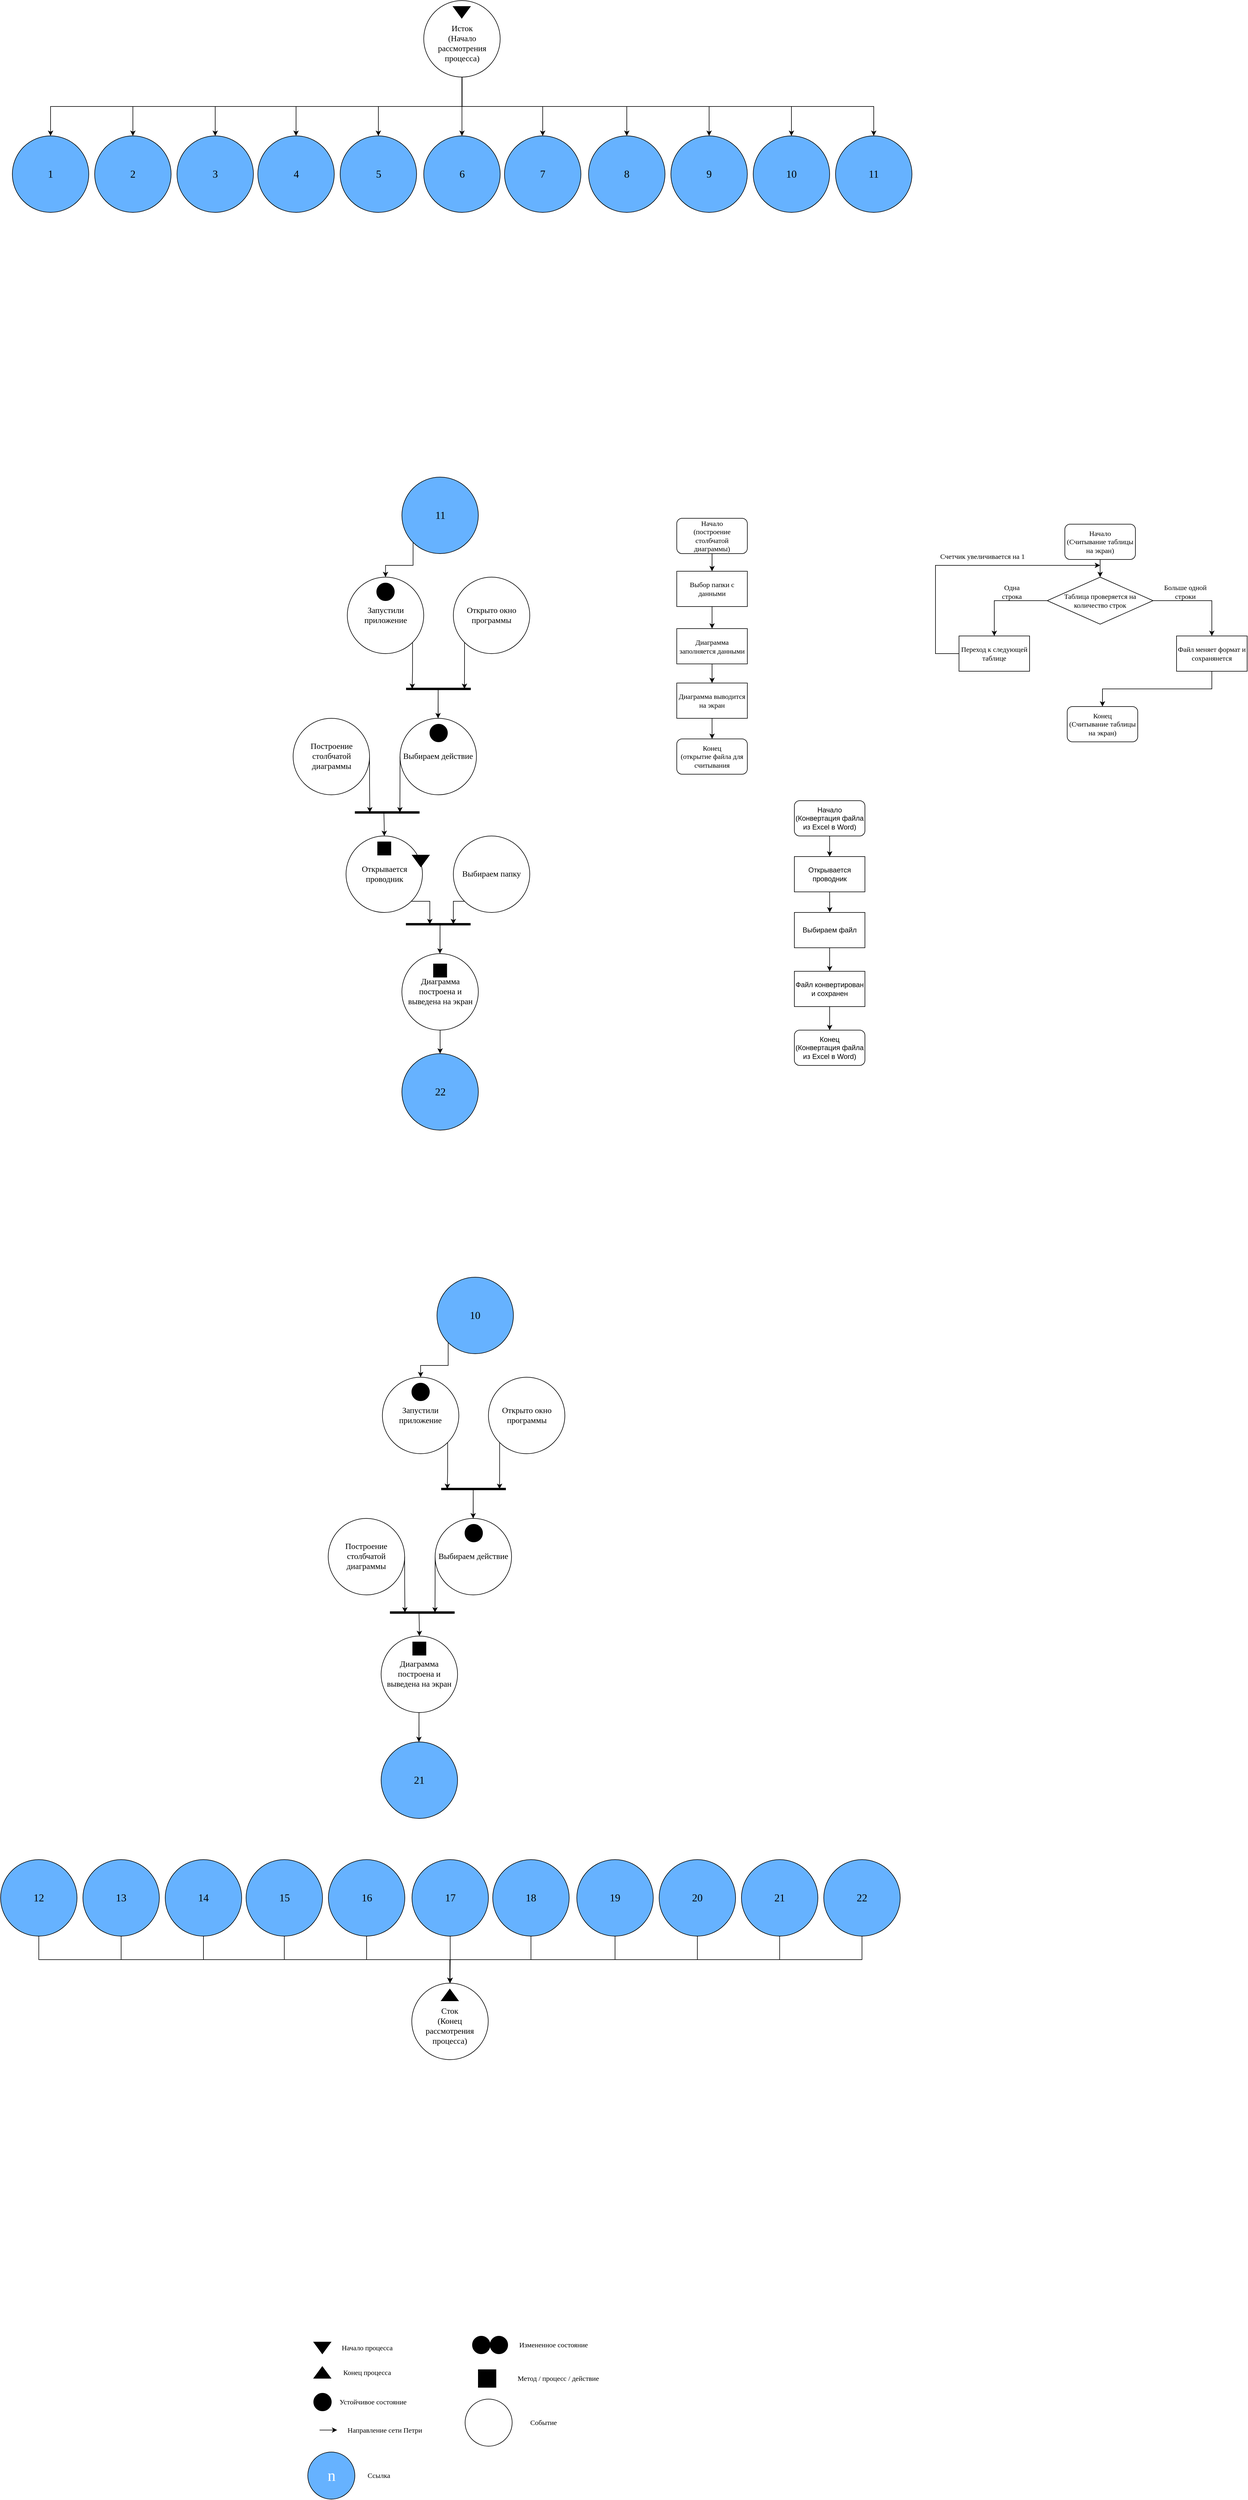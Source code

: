 <mxfile version="24.1.0" type="device">
  <diagram name="Страница — 1" id="tTTT7lDbj0AzXVJ5Z_Ju">
    <mxGraphModel dx="2501" dy="2013" grid="1" gridSize="10" guides="1" tooltips="1" connect="1" arrows="1" fold="1" page="1" pageScale="1" pageWidth="827" pageHeight="1169" math="0" shadow="0">
      <root>
        <mxCell id="0" />
        <mxCell id="1" parent="0" />
        <mxCell id="YhXAwPTHWb4so9bpkjYg-6" style="edgeStyle=orthogonalEdgeStyle;rounded=0;orthogonalLoop=1;jettySize=auto;html=1;exitX=1;exitY=1;exitDx=0;exitDy=0;" parent="1" source="eu__VUVs-O8cIbxZYUX1-5" edge="1">
          <mxGeometry relative="1" as="geometry">
            <mxPoint x="540" y="390" as="targetPoint" />
          </mxGeometry>
        </mxCell>
        <mxCell id="eu__VUVs-O8cIbxZYUX1-5" value="&lt;font face=&quot;Times New Roman&quot;&gt;&lt;span style=&quot;font-size: 14px;&quot;&gt;Запустили приложение&lt;/span&gt;&lt;/font&gt;" style="ellipse;whiteSpace=wrap;html=1;aspect=fixed;" parent="1" vertex="1">
          <mxGeometry x="429.66" y="200" width="130" height="130" as="geometry" />
        </mxCell>
        <mxCell id="wRYcbDbW16RMZCIpdBNf-7" style="edgeStyle=orthogonalEdgeStyle;rounded=0;orthogonalLoop=1;jettySize=auto;html=1;exitX=0;exitY=1;exitDx=0;exitDy=0;" parent="1" source="eu__VUVs-O8cIbxZYUX1-7" edge="1">
          <mxGeometry relative="1" as="geometry">
            <mxPoint x="628.907" y="390" as="targetPoint" />
          </mxGeometry>
        </mxCell>
        <mxCell id="eu__VUVs-O8cIbxZYUX1-7" value="&lt;font face=&quot;Times New Roman&quot; style=&quot;font-size: 14px;&quot;&gt;Открыто окно программы&lt;/font&gt;" style="ellipse;whiteSpace=wrap;html=1;aspect=fixed;" parent="1" vertex="1">
          <mxGeometry x="610" y="200" width="130" height="130" as="geometry" />
        </mxCell>
        <mxCell id="eu__VUVs-O8cIbxZYUX1-57" value="" style="endArrow=none;html=1;rounded=0;strokeWidth=4;" parent="1" edge="1">
          <mxGeometry width="50" height="50" relative="1" as="geometry">
            <mxPoint x="529.66" y="390" as="sourcePoint" />
            <mxPoint x="639.66" y="390" as="targetPoint" />
            <Array as="points" />
          </mxGeometry>
        </mxCell>
        <mxCell id="eu__VUVs-O8cIbxZYUX1-61" style="edgeStyle=orthogonalEdgeStyle;rounded=0;orthogonalLoop=1;jettySize=auto;html=1;" parent="1" edge="1">
          <mxGeometry relative="1" as="geometry">
            <mxPoint x="584" y="440" as="targetPoint" />
            <mxPoint x="584.16" y="440" as="sourcePoint" />
            <Array as="points">
              <mxPoint x="584" y="390" />
              <mxPoint x="584" y="390" />
            </Array>
          </mxGeometry>
        </mxCell>
        <mxCell id="cQnQrmi3rN2C49d9GW_u-6" style="edgeStyle=orthogonalEdgeStyle;rounded=0;orthogonalLoop=1;jettySize=auto;html=1;exitX=0;exitY=0.5;exitDx=0;exitDy=0;" parent="1" source="eu__VUVs-O8cIbxZYUX1-60" edge="1">
          <mxGeometry relative="1" as="geometry">
            <mxPoint x="519.103" y="600" as="targetPoint" />
            <Array as="points">
              <mxPoint x="520" y="550" />
              <mxPoint x="520" y="550" />
            </Array>
          </mxGeometry>
        </mxCell>
        <mxCell id="eu__VUVs-O8cIbxZYUX1-60" value="&lt;font face=&quot;Times New Roman&quot;&gt;&lt;span style=&quot;font-size: 14px;&quot;&gt;Выбираем действие&lt;/span&gt;&lt;/font&gt;" style="ellipse;whiteSpace=wrap;html=1;aspect=fixed;" parent="1" vertex="1">
          <mxGeometry x="519.33" y="440" width="130" height="130" as="geometry" />
        </mxCell>
        <mxCell id="8ZdpIB1KfxX4hMsNmirL-2" value="" style="ellipse;whiteSpace=wrap;html=1;aspect=fixed;fillColor=#000000;" parent="1" vertex="1">
          <mxGeometry x="642.5" y="3190" width="30" height="30" as="geometry" />
        </mxCell>
        <mxCell id="8ZdpIB1KfxX4hMsNmirL-3" value="" style="ellipse;whiteSpace=wrap;html=1;aspect=fixed;fillColor=#000000;" parent="1" vertex="1">
          <mxGeometry x="672.5" y="3190" width="30" height="30" as="geometry" />
        </mxCell>
        <mxCell id="8ZdpIB1KfxX4hMsNmirL-4" value="" style="triangle;whiteSpace=wrap;html=1;direction=west;strokeColor=default;gradientColor=none;fillColor=#000000;rotation=90;" parent="1" vertex="1">
          <mxGeometry x="377.175" y="3237.005" width="20" height="29.33" as="geometry" />
        </mxCell>
        <mxCell id="8ZdpIB1KfxX4hMsNmirL-5" value="" style="triangle;whiteSpace=wrap;html=1;direction=south;strokeColor=default;gradientColor=none;fillColor=#000000;" parent="1" vertex="1">
          <mxGeometry x="372.51" y="3200" width="29.33" height="20" as="geometry" />
        </mxCell>
        <mxCell id="8ZdpIB1KfxX4hMsNmirL-6" value="" style="rounded=0;whiteSpace=wrap;html=1;fillColor=#000000;" parent="1" vertex="1">
          <mxGeometry x="652.5" y="3247" width="30" height="30" as="geometry" />
        </mxCell>
        <mxCell id="8ZdpIB1KfxX4hMsNmirL-29" value="&lt;font face=&quot;Times New Roman&quot;&gt;Начало процесса&lt;/font&gt;" style="text;html=1;align=center;verticalAlign=middle;resizable=0;points=[];autosize=1;strokeColor=none;fillColor=none;" parent="1" vertex="1">
          <mxGeometry x="407.5" y="3195" width="110" height="30" as="geometry" />
        </mxCell>
        <mxCell id="8ZdpIB1KfxX4hMsNmirL-30" value="&lt;font face=&quot;Times New Roman&quot;&gt;Конец процесса&lt;/font&gt;" style="text;html=1;align=center;verticalAlign=middle;resizable=0;points=[];autosize=1;strokeColor=none;fillColor=none;" parent="1" vertex="1">
          <mxGeometry x="412.5" y="3237" width="100" height="30" as="geometry" />
        </mxCell>
        <mxCell id="8ZdpIB1KfxX4hMsNmirL-31" value="" style="ellipse;whiteSpace=wrap;html=1;aspect=fixed;fillColor=#000000;" parent="1" vertex="1">
          <mxGeometry x="372.51" y="3287" width="30" height="30" as="geometry" />
        </mxCell>
        <mxCell id="8ZdpIB1KfxX4hMsNmirL-33" value="&lt;font face=&quot;Times New Roman&quot;&gt;Устойчивое состояние&lt;/font&gt;" style="text;html=1;align=center;verticalAlign=middle;resizable=0;points=[];autosize=1;strokeColor=none;fillColor=none;" parent="1" vertex="1">
          <mxGeometry x="402.51" y="3287" width="140" height="30" as="geometry" />
        </mxCell>
        <mxCell id="8ZdpIB1KfxX4hMsNmirL-34" value="&lt;font face=&quot;Times New Roman&quot;&gt;Измененное состояние&lt;/font&gt;" style="text;html=1;align=center;verticalAlign=middle;resizable=0;points=[];autosize=1;strokeColor=none;fillColor=none;" parent="1" vertex="1">
          <mxGeometry x="710.02" y="3190" width="140" height="30" as="geometry" />
        </mxCell>
        <mxCell id="8ZdpIB1KfxX4hMsNmirL-35" value="&lt;font face=&quot;Times New Roman&quot;&gt;Метод / процесс / действие&lt;/font&gt;" style="text;html=1;align=center;verticalAlign=middle;resizable=0;points=[];autosize=1;strokeColor=none;fillColor=none;" parent="1" vertex="1">
          <mxGeometry x="707.52" y="3247" width="160" height="30" as="geometry" />
        </mxCell>
        <mxCell id="8ZdpIB1KfxX4hMsNmirL-36" value="" style="endArrow=classic;html=1;rounded=0;" parent="1" edge="1">
          <mxGeometry width="50" height="50" relative="1" as="geometry">
            <mxPoint x="382.5" y="3349.57" as="sourcePoint" />
            <mxPoint x="412.5" y="3349.57" as="targetPoint" />
          </mxGeometry>
        </mxCell>
        <mxCell id="8ZdpIB1KfxX4hMsNmirL-37" value="&lt;font face=&quot;Times New Roman&quot;&gt;Направление сети Петри&lt;/font&gt;" style="text;html=1;align=center;verticalAlign=middle;resizable=0;points=[];autosize=1;strokeColor=none;fillColor=none;" parent="1" vertex="1">
          <mxGeometry x="417.5" y="3335" width="150" height="30" as="geometry" />
        </mxCell>
        <mxCell id="8ZdpIB1KfxX4hMsNmirL-39" value="" style="ellipse;whiteSpace=wrap;html=1;aspect=fixed;" parent="1" vertex="1">
          <mxGeometry x="630.02" y="3297" width="80" height="80" as="geometry" />
        </mxCell>
        <mxCell id="8ZdpIB1KfxX4hMsNmirL-40" value="&lt;font face=&quot;Times New Roman&quot;&gt;Событие&lt;/font&gt;" style="text;html=1;align=center;verticalAlign=middle;resizable=0;points=[];autosize=1;strokeColor=none;fillColor=none;" parent="1" vertex="1">
          <mxGeometry x="727.52" y="3322" width="70" height="30" as="geometry" />
        </mxCell>
        <mxCell id="8ZdpIB1KfxX4hMsNmirL-41" value="&lt;font color=&quot;#ffffff&quot; face=&quot;Times New Roman&quot; style=&quot;font-size: 27px;&quot;&gt;n&lt;/font&gt;" style="ellipse;whiteSpace=wrap;html=1;aspect=fixed;fillColor=#66B2FF;" parent="1" vertex="1">
          <mxGeometry x="362.5" y="3387" width="80" height="80" as="geometry" />
        </mxCell>
        <mxCell id="8ZdpIB1KfxX4hMsNmirL-42" value="&lt;font face=&quot;Times New Roman&quot;&gt;Ссылка&lt;/font&gt;" style="text;html=1;align=center;verticalAlign=middle;resizable=0;points=[];autosize=1;strokeColor=none;fillColor=none;" parent="1" vertex="1">
          <mxGeometry x="452.5" y="3412" width="60" height="30" as="geometry" />
        </mxCell>
        <mxCell id="YhXAwPTHWb4so9bpkjYg-3" value="" style="ellipse;whiteSpace=wrap;html=1;aspect=fixed;fillColor=#000000;" parent="1" vertex="1">
          <mxGeometry x="479.66" y="210" width="30" height="30" as="geometry" />
        </mxCell>
        <mxCell id="YpSg0bnbWlljTMXTQoFI-1" value="" style="ellipse;whiteSpace=wrap;html=1;aspect=fixed;fillColor=#000000;" parent="1" vertex="1">
          <mxGeometry x="570.02" y="450" width="30" height="30" as="geometry" />
        </mxCell>
        <mxCell id="N7RACuZjBRk8Ios8j_cp-6" value="" style="endArrow=none;html=1;rounded=0;strokeWidth=4;" parent="1" edge="1">
          <mxGeometry width="50" height="50" relative="1" as="geometry">
            <mxPoint x="442.5" y="600" as="sourcePoint" />
            <mxPoint x="552.5" y="600" as="targetPoint" />
            <Array as="points" />
          </mxGeometry>
        </mxCell>
        <mxCell id="iruPFI4qoFTpEwD2OnrM-7" style="edgeStyle=orthogonalEdgeStyle;rounded=0;orthogonalLoop=1;jettySize=auto;html=1;exitX=1;exitY=1;exitDx=0;exitDy=0;" parent="1" source="N7RACuZjBRk8Ios8j_cp-18" edge="1">
          <mxGeometry relative="1" as="geometry">
            <mxPoint x="570" y="790" as="targetPoint" />
            <Array as="points">
              <mxPoint x="570" y="751" />
            </Array>
          </mxGeometry>
        </mxCell>
        <mxCell id="N7RACuZjBRk8Ios8j_cp-18" value="&lt;font face=&quot;Times New Roman&quot;&gt;&lt;span style=&quot;font-size: 14px;&quot;&gt;Открывается проводник&lt;/span&gt;&lt;/font&gt;" style="ellipse;whiteSpace=wrap;html=1;aspect=fixed;" parent="1" vertex="1">
          <mxGeometry x="427.5" y="640" width="130" height="130" as="geometry" />
        </mxCell>
        <mxCell id="cQnQrmi3rN2C49d9GW_u-5" style="edgeStyle=orthogonalEdgeStyle;rounded=0;orthogonalLoop=1;jettySize=auto;html=1;exitX=1;exitY=0.5;exitDx=0;exitDy=0;" parent="1" source="cQnQrmi3rN2C49d9GW_u-3" edge="1">
          <mxGeometry relative="1" as="geometry">
            <mxPoint x="468" y="600" as="targetPoint" />
            <Array as="points">
              <mxPoint x="468" y="550" />
              <mxPoint x="468" y="550" />
            </Array>
          </mxGeometry>
        </mxCell>
        <mxCell id="cQnQrmi3rN2C49d9GW_u-3" value="&lt;font face=&quot;Times New Roman&quot;&gt;&lt;span style=&quot;font-size: 14px;&quot;&gt;Построение столбчатой диаграммы&lt;/span&gt;&lt;/font&gt;" style="ellipse;whiteSpace=wrap;html=1;aspect=fixed;" parent="1" vertex="1">
          <mxGeometry x="337.5" y="440" width="130" height="130" as="geometry" />
        </mxCell>
        <mxCell id="cQnQrmi3rN2C49d9GW_u-7" value="" style="rounded=0;whiteSpace=wrap;html=1;fillColor=#000000;" parent="1" vertex="1">
          <mxGeometry x="481.25" y="650" width="22.5" height="22.5" as="geometry" />
        </mxCell>
        <mxCell id="cQnQrmi3rN2C49d9GW_u-8" style="edgeStyle=orthogonalEdgeStyle;rounded=0;orthogonalLoop=1;jettySize=auto;html=1;exitX=1;exitY=1;exitDx=0;exitDy=0;entryX=0.5;entryY=0;entryDx=0;entryDy=0;" parent="1" edge="1">
          <mxGeometry relative="1" as="geometry">
            <mxPoint x="492.59" y="640" as="targetPoint" />
            <mxPoint x="491.9" y="600" as="sourcePoint" />
          </mxGeometry>
        </mxCell>
        <mxCell id="iruPFI4qoFTpEwD2OnrM-15" style="edgeStyle=orthogonalEdgeStyle;rounded=0;orthogonalLoop=1;jettySize=auto;html=1;exitX=0.5;exitY=1;exitDx=0;exitDy=0;entryX=0.5;entryY=0;entryDx=0;entryDy=0;" parent="1" source="cQnQrmi3rN2C49d9GW_u-14" target="iruPFI4qoFTpEwD2OnrM-12" edge="1">
          <mxGeometry relative="1" as="geometry" />
        </mxCell>
        <mxCell id="cQnQrmi3rN2C49d9GW_u-14" value="&lt;font face=&quot;Times New Roman&quot;&gt;Начало&lt;/font&gt;&lt;div&gt;&lt;font face=&quot;ru0hBISZlYFHf0KVohxT&quot;&gt;(построение столбчатой диаграммы)&lt;/font&gt;&lt;/div&gt;" style="rounded=1;whiteSpace=wrap;html=1;" parent="1" vertex="1">
          <mxGeometry x="990" y="100" width="120" height="60" as="geometry" />
        </mxCell>
        <mxCell id="COM2pTrfcF_uP7oCNeCU-14" style="edgeStyle=orthogonalEdgeStyle;rounded=0;orthogonalLoop=1;jettySize=auto;html=1;exitX=0.5;exitY=1;exitDx=0;exitDy=0;entryX=0.5;entryY=0;entryDx=0;entryDy=0;" parent="1" source="cQnQrmi3rN2C49d9GW_u-17" target="COM2pTrfcF_uP7oCNeCU-12" edge="1">
          <mxGeometry relative="1" as="geometry" />
        </mxCell>
        <mxCell id="cQnQrmi3rN2C49d9GW_u-17" value="&lt;font face=&quot;Times New Roman&quot;&gt;Диаграмма заполняется данными&lt;/font&gt;" style="rounded=0;whiteSpace=wrap;html=1;" parent="1" vertex="1">
          <mxGeometry x="990" y="287.5" width="120" height="60" as="geometry" />
        </mxCell>
        <mxCell id="cQnQrmi3rN2C49d9GW_u-23" value="&lt;font face=&quot;Times New Roman&quot;&gt;Конец&lt;/font&gt;&lt;div&gt;&lt;font face=&quot;sfz-7bCyMYW3TovQwb2g&quot;&gt;(открытие файла для считывания&lt;/font&gt;&lt;/div&gt;" style="rounded=1;whiteSpace=wrap;html=1;" parent="1" vertex="1">
          <mxGeometry x="990" y="475" width="120" height="60" as="geometry" />
        </mxCell>
        <mxCell id="cQnQrmi3rN2C49d9GW_u-26" style="edgeStyle=orthogonalEdgeStyle;rounded=0;orthogonalLoop=1;jettySize=auto;html=1;exitX=0.5;exitY=1;exitDx=0;exitDy=0;entryX=0.5;entryY=0;entryDx=0;entryDy=0;" parent="1" source="cQnQrmi3rN2C49d9GW_u-27" edge="1">
          <mxGeometry relative="1" as="geometry">
            <mxPoint x="1710" y="200" as="targetPoint" />
          </mxGeometry>
        </mxCell>
        <mxCell id="cQnQrmi3rN2C49d9GW_u-27" value="&lt;font face=&quot;Times New Roman&quot; style=&quot;font-size: 12px;&quot;&gt;Начало&lt;/font&gt;&lt;div&gt;&lt;span style=&quot;background-color: initial;&quot;&gt;&lt;font style=&quot;font-size: 12px;&quot; face=&quot;jQ2HSNn1ECemW8GFrmkU&quot;&gt;(&lt;/font&gt;&lt;font face=&quot;Times New Roman&quot; style=&quot;font-size: 12px;&quot;&gt;Считывание таблицы на экран&lt;/font&gt;&lt;font style=&quot;font-size: 12px;&quot;&gt;&lt;font face=&quot;jQ2HSNn1ECemW8GFrmkU&quot;&gt;)&lt;/font&gt;&lt;/font&gt;&lt;/span&gt;&lt;/div&gt;" style="rounded=1;whiteSpace=wrap;html=1;" parent="1" vertex="1">
          <mxGeometry x="1650" y="110" width="120" height="60" as="geometry" />
        </mxCell>
        <mxCell id="COM2pTrfcF_uP7oCNeCU-40" style="edgeStyle=orthogonalEdgeStyle;rounded=0;orthogonalLoop=1;jettySize=auto;html=1;exitX=0.5;exitY=1;exitDx=0;exitDy=0;" parent="1" source="COM2pTrfcF_uP7oCNeCU-12" edge="1">
          <mxGeometry relative="1" as="geometry">
            <mxPoint x="1050.029" y="475" as="targetPoint" />
          </mxGeometry>
        </mxCell>
        <mxCell id="COM2pTrfcF_uP7oCNeCU-12" value="&lt;font face=&quot;Times New Roman&quot;&gt;Диаграмма выводится на экран&lt;/font&gt;" style="rounded=0;whiteSpace=wrap;html=1;" parent="1" vertex="1">
          <mxGeometry x="990" y="380" width="120" height="60" as="geometry" />
        </mxCell>
        <mxCell id="COM2pTrfcF_uP7oCNeCU-17" style="edgeStyle=orthogonalEdgeStyle;rounded=0;orthogonalLoop=1;jettySize=auto;html=1;exitX=0;exitY=0.5;exitDx=0;exitDy=0;entryX=0.5;entryY=0;entryDx=0;entryDy=0;" parent="1" source="COM2pTrfcF_uP7oCNeCU-16" target="COM2pTrfcF_uP7oCNeCU-19" edge="1">
          <mxGeometry relative="1" as="geometry">
            <mxPoint x="1520" y="240.333" as="targetPoint" />
          </mxGeometry>
        </mxCell>
        <mxCell id="COM2pTrfcF_uP7oCNeCU-22" style="edgeStyle=orthogonalEdgeStyle;rounded=0;orthogonalLoop=1;jettySize=auto;html=1;exitX=1;exitY=0.5;exitDx=0;exitDy=0;entryX=0.5;entryY=0;entryDx=0;entryDy=0;" parent="1" source="COM2pTrfcF_uP7oCNeCU-16" target="COM2pTrfcF_uP7oCNeCU-24" edge="1">
          <mxGeometry relative="1" as="geometry">
            <mxPoint x="1920" y="240.333" as="targetPoint" />
          </mxGeometry>
        </mxCell>
        <mxCell id="COM2pTrfcF_uP7oCNeCU-16" value="&lt;font face=&quot;Times New Roman&quot;&gt;Таблица проверяется на количество строк&lt;/font&gt;" style="rhombus;whiteSpace=wrap;html=1;" parent="1" vertex="1">
          <mxGeometry x="1620" y="200" width="180" height="80" as="geometry" />
        </mxCell>
        <mxCell id="COM2pTrfcF_uP7oCNeCU-18" value="&lt;font face=&quot;Times New Roman&quot;&gt;Одна строка&lt;/font&gt;" style="text;html=1;align=center;verticalAlign=middle;whiteSpace=wrap;rounded=0;" parent="1" vertex="1">
          <mxGeometry x="1530" y="210" width="60" height="30" as="geometry" />
        </mxCell>
        <mxCell id="COM2pTrfcF_uP7oCNeCU-21" style="edgeStyle=orthogonalEdgeStyle;rounded=0;orthogonalLoop=1;jettySize=auto;html=1;exitX=0;exitY=0.5;exitDx=0;exitDy=0;" parent="1" source="COM2pTrfcF_uP7oCNeCU-19" edge="1">
          <mxGeometry relative="1" as="geometry">
            <mxPoint x="1710" y="180" as="targetPoint" />
            <Array as="points">
              <mxPoint x="1430" y="330" />
              <mxPoint x="1430" y="180" />
            </Array>
          </mxGeometry>
        </mxCell>
        <mxCell id="COM2pTrfcF_uP7oCNeCU-19" value="&lt;font face=&quot;Times New Roman&quot;&gt;Переход к следующей таблице&lt;/font&gt;" style="rounded=0;whiteSpace=wrap;html=1;" parent="1" vertex="1">
          <mxGeometry x="1470" y="300" width="120" height="60" as="geometry" />
        </mxCell>
        <mxCell id="COM2pTrfcF_uP7oCNeCU-23" value="&lt;font face=&quot;Times New Roman&quot;&gt;Больше одной строки&lt;/font&gt;" style="text;html=1;align=center;verticalAlign=middle;whiteSpace=wrap;rounded=0;" parent="1" vertex="1">
          <mxGeometry x="1810" y="210" width="90" height="30" as="geometry" />
        </mxCell>
        <mxCell id="COM2pTrfcF_uP7oCNeCU-28" style="edgeStyle=orthogonalEdgeStyle;rounded=0;orthogonalLoop=1;jettySize=auto;html=1;exitX=0.5;exitY=1;exitDx=0;exitDy=0;entryX=0.5;entryY=0;entryDx=0;entryDy=0;" parent="1" source="COM2pTrfcF_uP7oCNeCU-24" target="COM2pTrfcF_uP7oCNeCU-27" edge="1">
          <mxGeometry relative="1" as="geometry" />
        </mxCell>
        <mxCell id="COM2pTrfcF_uP7oCNeCU-24" value="&lt;font face=&quot;Times New Roman&quot;&gt;Файл меняет формат и сохранянется&lt;/font&gt;" style="rounded=0;whiteSpace=wrap;html=1;" parent="1" vertex="1">
          <mxGeometry x="1840" y="300" width="120" height="60" as="geometry" />
        </mxCell>
        <mxCell id="COM2pTrfcF_uP7oCNeCU-27" value="&lt;font face=&quot;Times New Roman&quot;&gt;Конец&lt;/font&gt;&lt;br&gt;&lt;div&gt;&lt;span style=&quot;background-color: initial;&quot;&gt;&lt;font style=&quot;font-size: 12px;&quot; face=&quot;jQ2HSNn1ECemW8GFrmkU&quot;&gt;(&lt;/font&gt;&lt;font face=&quot;Times New Roman&quot; style=&quot;font-size: 12px;&quot;&gt;Считывание таблицы на экран&lt;/font&gt;&lt;font style=&quot;font-size: 12px;&quot;&gt;&lt;font face=&quot;jQ2HSNn1ECemW8GFrmkU&quot;&gt;)&lt;/font&gt;&lt;/font&gt;&lt;/span&gt;&lt;/div&gt;" style="rounded=1;whiteSpace=wrap;html=1;" parent="1" vertex="1">
          <mxGeometry x="1654" y="420" width="120" height="60" as="geometry" />
        </mxCell>
        <mxCell id="COM2pTrfcF_uP7oCNeCU-30" style="edgeStyle=orthogonalEdgeStyle;rounded=0;orthogonalLoop=1;jettySize=auto;html=1;exitX=0.5;exitY=1;exitDx=0;exitDy=0;" parent="1" source="COM2pTrfcF_uP7oCNeCU-29" target="COM2pTrfcF_uP7oCNeCU-31" edge="1">
          <mxGeometry relative="1" as="geometry">
            <mxPoint x="1250" y="670" as="targetPoint" />
          </mxGeometry>
        </mxCell>
        <mxCell id="COM2pTrfcF_uP7oCNeCU-29" value="Начало&lt;div&gt;(Конвертация файла из Excel в Word)&lt;/div&gt;" style="rounded=1;whiteSpace=wrap;html=1;" parent="1" vertex="1">
          <mxGeometry x="1190" y="580" width="120" height="60" as="geometry" />
        </mxCell>
        <mxCell id="COM2pTrfcF_uP7oCNeCU-32" style="edgeStyle=orthogonalEdgeStyle;rounded=0;orthogonalLoop=1;jettySize=auto;html=1;exitX=0.5;exitY=1;exitDx=0;exitDy=0;" parent="1" source="COM2pTrfcF_uP7oCNeCU-31" edge="1">
          <mxGeometry relative="1" as="geometry">
            <mxPoint x="1250.138" y="770" as="targetPoint" />
          </mxGeometry>
        </mxCell>
        <mxCell id="COM2pTrfcF_uP7oCNeCU-31" value="Открывается проводник" style="rounded=0;whiteSpace=wrap;html=1;" parent="1" vertex="1">
          <mxGeometry x="1190" y="675" width="120" height="60" as="geometry" />
        </mxCell>
        <mxCell id="COM2pTrfcF_uP7oCNeCU-35" style="edgeStyle=orthogonalEdgeStyle;rounded=0;orthogonalLoop=1;jettySize=auto;html=1;exitX=0.5;exitY=1;exitDx=0;exitDy=0;entryX=0.5;entryY=0;entryDx=0;entryDy=0;" parent="1" source="COM2pTrfcF_uP7oCNeCU-33" target="COM2pTrfcF_uP7oCNeCU-34" edge="1">
          <mxGeometry relative="1" as="geometry" />
        </mxCell>
        <mxCell id="COM2pTrfcF_uP7oCNeCU-33" value="Выбираем файл" style="rounded=0;whiteSpace=wrap;html=1;" parent="1" vertex="1">
          <mxGeometry x="1190" y="770" width="120" height="60" as="geometry" />
        </mxCell>
        <mxCell id="COM2pTrfcF_uP7oCNeCU-37" style="edgeStyle=orthogonalEdgeStyle;rounded=0;orthogonalLoop=1;jettySize=auto;html=1;exitX=0.5;exitY=1;exitDx=0;exitDy=0;entryX=0.5;entryY=0;entryDx=0;entryDy=0;" parent="1" source="COM2pTrfcF_uP7oCNeCU-34" target="COM2pTrfcF_uP7oCNeCU-36" edge="1">
          <mxGeometry relative="1" as="geometry" />
        </mxCell>
        <mxCell id="COM2pTrfcF_uP7oCNeCU-34" value="Файл конвертирован и сохранен" style="rounded=0;whiteSpace=wrap;html=1;" parent="1" vertex="1">
          <mxGeometry x="1190" y="870" width="120" height="60" as="geometry" />
        </mxCell>
        <mxCell id="COM2pTrfcF_uP7oCNeCU-36" value="Конец&lt;div&gt;(&lt;span style=&quot;background-color: initial;&quot;&gt;Конвертация файла из&amp;nbsp;&lt;/span&gt;Excel в Word&lt;span style=&quot;background-color: initial;&quot;&gt;)&lt;/span&gt;&lt;/div&gt;" style="rounded=1;whiteSpace=wrap;html=1;" parent="1" vertex="1">
          <mxGeometry x="1190" y="970" width="120" height="60" as="geometry" />
        </mxCell>
        <mxCell id="COM2pTrfcF_uP7oCNeCU-42" value="&lt;font face=&quot;Times New Roman&quot;&gt;Счетчик увеличивается на 1&lt;/font&gt;" style="text;html=1;align=center;verticalAlign=middle;whiteSpace=wrap;rounded=0;" parent="1" vertex="1">
          <mxGeometry x="1430" y="150" width="160" height="30" as="geometry" />
        </mxCell>
        <mxCell id="iruPFI4qoFTpEwD2OnrM-6" style="edgeStyle=orthogonalEdgeStyle;rounded=0;orthogonalLoop=1;jettySize=auto;html=1;exitX=0;exitY=1;exitDx=0;exitDy=0;" parent="1" source="iruPFI4qoFTpEwD2OnrM-2" edge="1">
          <mxGeometry relative="1" as="geometry">
            <mxPoint x="610" y="790" as="targetPoint" />
            <Array as="points">
              <mxPoint x="610" y="751" />
            </Array>
          </mxGeometry>
        </mxCell>
        <mxCell id="iruPFI4qoFTpEwD2OnrM-2" value="&lt;font face=&quot;Times New Roman&quot;&gt;&lt;span style=&quot;font-size: 14px;&quot;&gt;Выбираем папку&lt;/span&gt;&lt;/font&gt;" style="ellipse;whiteSpace=wrap;html=1;aspect=fixed;" parent="1" vertex="1">
          <mxGeometry x="610" y="640" width="130" height="130" as="geometry" />
        </mxCell>
        <mxCell id="iruPFI4qoFTpEwD2OnrM-4" value="" style="endArrow=none;html=1;rounded=0;strokeWidth=4;" parent="1" edge="1">
          <mxGeometry width="50" height="50" relative="1" as="geometry">
            <mxPoint x="529.33" y="790" as="sourcePoint" />
            <mxPoint x="639.33" y="790" as="targetPoint" />
            <Array as="points" />
          </mxGeometry>
        </mxCell>
        <mxCell id="iruPFI4qoFTpEwD2OnrM-8" style="edgeStyle=orthogonalEdgeStyle;rounded=0;orthogonalLoop=1;jettySize=auto;html=1;" parent="1" edge="1">
          <mxGeometry relative="1" as="geometry">
            <mxPoint x="587.22" y="840" as="targetPoint" />
            <mxPoint x="587.38" y="840" as="sourcePoint" />
            <Array as="points">
              <mxPoint x="587.22" y="790" />
              <mxPoint x="587.22" y="790" />
            </Array>
          </mxGeometry>
        </mxCell>
        <mxCell id="iruPFI4qoFTpEwD2OnrM-11" style="edgeStyle=orthogonalEdgeStyle;rounded=0;orthogonalLoop=1;jettySize=auto;html=1;exitX=0.5;exitY=1;exitDx=0;exitDy=0;entryX=0.5;entryY=0;entryDx=0;entryDy=0;" parent="1" source="iruPFI4qoFTpEwD2OnrM-9" edge="1">
          <mxGeometry relative="1" as="geometry">
            <mxPoint x="587.5" y="1010" as="targetPoint" />
          </mxGeometry>
        </mxCell>
        <mxCell id="iruPFI4qoFTpEwD2OnrM-9" value="&lt;font face=&quot;Times New Roman&quot;&gt;&lt;span style=&quot;font-size: 14px;&quot;&gt;Диаграмма построена и выведена на экран&lt;/span&gt;&lt;/font&gt;" style="ellipse;whiteSpace=wrap;html=1;aspect=fixed;" parent="1" vertex="1">
          <mxGeometry x="522.5" y="840" width="130" height="130" as="geometry" />
        </mxCell>
        <mxCell id="iruPFI4qoFTpEwD2OnrM-10" value="" style="rounded=0;whiteSpace=wrap;html=1;fillColor=#000000;" parent="1" vertex="1">
          <mxGeometry x="576.25" y="857.5" width="22.5" height="22.5" as="geometry" />
        </mxCell>
        <mxCell id="iruPFI4qoFTpEwD2OnrM-13" style="edgeStyle=orthogonalEdgeStyle;rounded=0;orthogonalLoop=1;jettySize=auto;html=1;exitX=0.5;exitY=1;exitDx=0;exitDy=0;entryX=0.5;entryY=0;entryDx=0;entryDy=0;" parent="1" source="iruPFI4qoFTpEwD2OnrM-12" target="cQnQrmi3rN2C49d9GW_u-17" edge="1">
          <mxGeometry relative="1" as="geometry" />
        </mxCell>
        <mxCell id="iruPFI4qoFTpEwD2OnrM-12" value="&lt;font face=&quot;Times New Roman&quot;&gt;Выбор папки с данными&lt;/font&gt;" style="rounded=0;whiteSpace=wrap;html=1;" parent="1" vertex="1">
          <mxGeometry x="990" y="190" width="120" height="60" as="geometry" />
        </mxCell>
        <mxCell id="4WpIkRhF0isoOtGxonVE-15" style="edgeStyle=orthogonalEdgeStyle;rounded=0;orthogonalLoop=1;jettySize=auto;html=1;exitX=0.5;exitY=1;exitDx=0;exitDy=0;entryX=0.5;entryY=0;entryDx=0;entryDy=0;" edge="1" parent="1" source="4WpIkRhF0isoOtGxonVE-1" target="4WpIkRhF0isoOtGxonVE-3">
          <mxGeometry relative="1" as="geometry" />
        </mxCell>
        <mxCell id="4WpIkRhF0isoOtGxonVE-16" style="edgeStyle=orthogonalEdgeStyle;rounded=0;orthogonalLoop=1;jettySize=auto;html=1;exitX=0.5;exitY=1;exitDx=0;exitDy=0;entryX=0.5;entryY=0;entryDx=0;entryDy=0;" edge="1" parent="1" source="4WpIkRhF0isoOtGxonVE-1" target="4WpIkRhF0isoOtGxonVE-5">
          <mxGeometry relative="1" as="geometry" />
        </mxCell>
        <mxCell id="4WpIkRhF0isoOtGxonVE-17" style="edgeStyle=orthogonalEdgeStyle;rounded=0;orthogonalLoop=1;jettySize=auto;html=1;exitX=0.5;exitY=1;exitDx=0;exitDy=0;" edge="1" parent="1" source="4WpIkRhF0isoOtGxonVE-1" target="4WpIkRhF0isoOtGxonVE-6">
          <mxGeometry relative="1" as="geometry" />
        </mxCell>
        <mxCell id="4WpIkRhF0isoOtGxonVE-18" style="edgeStyle=orthogonalEdgeStyle;rounded=0;orthogonalLoop=1;jettySize=auto;html=1;exitX=0.5;exitY=1;exitDx=0;exitDy=0;entryX=0.5;entryY=0;entryDx=0;entryDy=0;" edge="1" parent="1" source="4WpIkRhF0isoOtGxonVE-1" target="4WpIkRhF0isoOtGxonVE-7">
          <mxGeometry relative="1" as="geometry" />
        </mxCell>
        <mxCell id="4WpIkRhF0isoOtGxonVE-19" style="edgeStyle=orthogonalEdgeStyle;rounded=0;orthogonalLoop=1;jettySize=auto;html=1;exitX=0.5;exitY=1;exitDx=0;exitDy=0;entryX=0.5;entryY=0;entryDx=0;entryDy=0;" edge="1" parent="1" source="4WpIkRhF0isoOtGxonVE-1" target="4WpIkRhF0isoOtGxonVE-8">
          <mxGeometry relative="1" as="geometry" />
        </mxCell>
        <mxCell id="4WpIkRhF0isoOtGxonVE-20" style="edgeStyle=orthogonalEdgeStyle;rounded=0;orthogonalLoop=1;jettySize=auto;html=1;exitX=0.5;exitY=1;exitDx=0;exitDy=0;entryX=0.5;entryY=0;entryDx=0;entryDy=0;" edge="1" parent="1" source="4WpIkRhF0isoOtGxonVE-1" target="4WpIkRhF0isoOtGxonVE-9">
          <mxGeometry relative="1" as="geometry" />
        </mxCell>
        <mxCell id="4WpIkRhF0isoOtGxonVE-21" style="edgeStyle=orthogonalEdgeStyle;rounded=0;orthogonalLoop=1;jettySize=auto;html=1;exitX=0.5;exitY=1;exitDx=0;exitDy=0;" edge="1" parent="1" source="4WpIkRhF0isoOtGxonVE-1" target="4WpIkRhF0isoOtGxonVE-10">
          <mxGeometry relative="1" as="geometry" />
        </mxCell>
        <mxCell id="4WpIkRhF0isoOtGxonVE-22" style="edgeStyle=orthogonalEdgeStyle;rounded=0;orthogonalLoop=1;jettySize=auto;html=1;exitX=0.5;exitY=1;exitDx=0;exitDy=0;entryX=0.5;entryY=0;entryDx=0;entryDy=0;" edge="1" parent="1" source="4WpIkRhF0isoOtGxonVE-1" target="4WpIkRhF0isoOtGxonVE-11">
          <mxGeometry relative="1" as="geometry" />
        </mxCell>
        <mxCell id="4WpIkRhF0isoOtGxonVE-23" style="edgeStyle=orthogonalEdgeStyle;rounded=0;orthogonalLoop=1;jettySize=auto;html=1;exitX=0.5;exitY=1;exitDx=0;exitDy=0;entryX=0.5;entryY=0;entryDx=0;entryDy=0;" edge="1" parent="1" source="4WpIkRhF0isoOtGxonVE-1" target="4WpIkRhF0isoOtGxonVE-12">
          <mxGeometry relative="1" as="geometry" />
        </mxCell>
        <mxCell id="4WpIkRhF0isoOtGxonVE-24" style="edgeStyle=orthogonalEdgeStyle;rounded=0;orthogonalLoop=1;jettySize=auto;html=1;exitX=0.5;exitY=1;exitDx=0;exitDy=0;entryX=0.5;entryY=0;entryDx=0;entryDy=0;" edge="1" parent="1" source="4WpIkRhF0isoOtGxonVE-1" target="4WpIkRhF0isoOtGxonVE-13">
          <mxGeometry relative="1" as="geometry" />
        </mxCell>
        <mxCell id="4WpIkRhF0isoOtGxonVE-25" style="edgeStyle=orthogonalEdgeStyle;rounded=0;orthogonalLoop=1;jettySize=auto;html=1;exitX=0.5;exitY=1;exitDx=0;exitDy=0;entryX=0.5;entryY=0;entryDx=0;entryDy=0;" edge="1" parent="1" source="4WpIkRhF0isoOtGxonVE-1" target="4WpIkRhF0isoOtGxonVE-14">
          <mxGeometry relative="1" as="geometry" />
        </mxCell>
        <mxCell id="4WpIkRhF0isoOtGxonVE-1" value="&lt;font face=&quot;Times New Roman&quot;&gt;&lt;font style=&quot;font-size: 14px;&quot;&gt;&lt;br&gt;Исток&lt;br&gt;(Начало&lt;br&gt;рассмотрения &lt;br&gt;процесса)&lt;/font&gt;&lt;br&gt;&lt;/font&gt;" style="ellipse;whiteSpace=wrap;html=1;aspect=fixed;" vertex="1" parent="1">
          <mxGeometry x="559.66" y="-780" width="130" height="130" as="geometry" />
        </mxCell>
        <mxCell id="4WpIkRhF0isoOtGxonVE-2" value="" style="triangle;whiteSpace=wrap;html=1;direction=south;strokeColor=default;gradientColor=none;fillColor=#000000;" vertex="1" parent="1">
          <mxGeometry x="609.66" y="-770" width="29.33" height="20" as="geometry" />
        </mxCell>
        <mxCell id="4WpIkRhF0isoOtGxonVE-3" value="&lt;font face=&quot;Times New Roman&quot; style=&quot;font-size: 18px;&quot;&gt;1&lt;/font&gt;" style="ellipse;whiteSpace=wrap;html=1;aspect=fixed;fillColor=#66B2FF;" vertex="1" parent="1">
          <mxGeometry x="-140" y="-550" width="130" height="130" as="geometry" />
        </mxCell>
        <mxCell id="4WpIkRhF0isoOtGxonVE-5" value="&lt;font style=&quot;font-size: 18px;&quot; face=&quot;Times New Roman&quot;&gt;2&lt;/font&gt;" style="ellipse;whiteSpace=wrap;html=1;aspect=fixed;fillColor=#66B2FF;" vertex="1" parent="1">
          <mxGeometry y="-550" width="130" height="130" as="geometry" />
        </mxCell>
        <mxCell id="4WpIkRhF0isoOtGxonVE-6" value="&lt;font style=&quot;font-size: 18px;&quot; face=&quot;Times New Roman&quot;&gt;3&lt;/font&gt;" style="ellipse;whiteSpace=wrap;html=1;aspect=fixed;fillColor=#66B2FF;" vertex="1" parent="1">
          <mxGeometry x="140" y="-550" width="130" height="130" as="geometry" />
        </mxCell>
        <mxCell id="4WpIkRhF0isoOtGxonVE-7" value="&lt;font style=&quot;font-size: 18px;&quot; face=&quot;Times New Roman&quot;&gt;4&lt;/font&gt;" style="ellipse;whiteSpace=wrap;html=1;aspect=fixed;fillColor=#66B2FF;" vertex="1" parent="1">
          <mxGeometry x="277.5" y="-550" width="130" height="130" as="geometry" />
        </mxCell>
        <mxCell id="4WpIkRhF0isoOtGxonVE-8" value="&lt;font style=&quot;font-size: 18px;&quot; face=&quot;Times New Roman&quot;&gt;5&lt;/font&gt;" style="ellipse;whiteSpace=wrap;html=1;aspect=fixed;fillColor=#66B2FF;" vertex="1" parent="1">
          <mxGeometry x="417.5" y="-550" width="130" height="130" as="geometry" />
        </mxCell>
        <mxCell id="4WpIkRhF0isoOtGxonVE-9" value="&lt;font style=&quot;font-size: 18px;&quot; face=&quot;Times New Roman&quot;&gt;6&lt;/font&gt;" style="ellipse;whiteSpace=wrap;html=1;aspect=fixed;fillColor=#66B2FF;" vertex="1" parent="1">
          <mxGeometry x="559.66" y="-550" width="130" height="130" as="geometry" />
        </mxCell>
        <mxCell id="4WpIkRhF0isoOtGxonVE-10" value="&lt;font style=&quot;font-size: 18px;&quot; face=&quot;Times New Roman&quot;&gt;7&lt;/font&gt;" style="ellipse;whiteSpace=wrap;html=1;aspect=fixed;fillColor=#66B2FF;" vertex="1" parent="1">
          <mxGeometry x="697" y="-550" width="130" height="130" as="geometry" />
        </mxCell>
        <mxCell id="4WpIkRhF0isoOtGxonVE-11" value="&lt;font style=&quot;font-size: 18px;&quot; face=&quot;Times New Roman&quot;&gt;8&lt;/font&gt;" style="ellipse;whiteSpace=wrap;html=1;aspect=fixed;fillColor=#66B2FF;" vertex="1" parent="1">
          <mxGeometry x="840" y="-550" width="130" height="130" as="geometry" />
        </mxCell>
        <mxCell id="4WpIkRhF0isoOtGxonVE-12" value="&lt;font style=&quot;font-size: 18px;&quot; face=&quot;Times New Roman&quot;&gt;9&lt;/font&gt;" style="ellipse;whiteSpace=wrap;html=1;aspect=fixed;fillColor=#66B2FF;" vertex="1" parent="1">
          <mxGeometry x="980" y="-550" width="130" height="130" as="geometry" />
        </mxCell>
        <mxCell id="4WpIkRhF0isoOtGxonVE-13" value="&lt;font style=&quot;font-size: 18px;&quot; face=&quot;Times New Roman&quot;&gt;10&lt;/font&gt;" style="ellipse;whiteSpace=wrap;html=1;aspect=fixed;fillColor=#66B2FF;" vertex="1" parent="1">
          <mxGeometry x="1120" y="-550" width="130" height="130" as="geometry" />
        </mxCell>
        <mxCell id="4WpIkRhF0isoOtGxonVE-14" value="&lt;font style=&quot;font-size: 18px;&quot; face=&quot;Times New Roman&quot;&gt;11&lt;/font&gt;" style="ellipse;whiteSpace=wrap;html=1;aspect=fixed;fillColor=#66B2FF;" vertex="1" parent="1">
          <mxGeometry x="1260" y="-550" width="130" height="130" as="geometry" />
        </mxCell>
        <mxCell id="4WpIkRhF0isoOtGxonVE-27" style="edgeStyle=orthogonalEdgeStyle;rounded=0;orthogonalLoop=1;jettySize=auto;html=1;exitX=0;exitY=1;exitDx=0;exitDy=0;entryX=0.5;entryY=0;entryDx=0;entryDy=0;" edge="1" parent="1" source="4WpIkRhF0isoOtGxonVE-26" target="eu__VUVs-O8cIbxZYUX1-5">
          <mxGeometry relative="1" as="geometry" />
        </mxCell>
        <mxCell id="4WpIkRhF0isoOtGxonVE-26" value="&lt;font face=&quot;Times New Roman&quot; style=&quot;font-size: 18px;&quot;&gt;11&lt;/font&gt;" style="ellipse;whiteSpace=wrap;html=1;aspect=fixed;fillColor=#66B2FF;" vertex="1" parent="1">
          <mxGeometry x="522.5" y="30" width="130" height="130" as="geometry" />
        </mxCell>
        <mxCell id="4WpIkRhF0isoOtGxonVE-28" value="&lt;font face=&quot;Times New Roman&quot; style=&quot;font-size: 18px;&quot;&gt;22&lt;/font&gt;" style="ellipse;whiteSpace=wrap;html=1;aspect=fixed;fillColor=#66B2FF;" vertex="1" parent="1">
          <mxGeometry x="522.5" y="1010" width="130" height="130" as="geometry" />
        </mxCell>
        <mxCell id="4WpIkRhF0isoOtGxonVE-29" style="edgeStyle=orthogonalEdgeStyle;rounded=0;orthogonalLoop=1;jettySize=auto;html=1;exitX=1;exitY=1;exitDx=0;exitDy=0;" edge="1" parent="1" source="4WpIkRhF0isoOtGxonVE-30">
          <mxGeometry relative="1" as="geometry">
            <mxPoint x="599.68" y="1750" as="targetPoint" />
          </mxGeometry>
        </mxCell>
        <mxCell id="4WpIkRhF0isoOtGxonVE-30" value="&lt;font face=&quot;Times New Roman&quot;&gt;&lt;span style=&quot;font-size: 14px;&quot;&gt;Запустили приложение&lt;/span&gt;&lt;/font&gt;" style="ellipse;whiteSpace=wrap;html=1;aspect=fixed;" vertex="1" parent="1">
          <mxGeometry x="489.34" y="1560" width="130" height="130" as="geometry" />
        </mxCell>
        <mxCell id="4WpIkRhF0isoOtGxonVE-31" style="edgeStyle=orthogonalEdgeStyle;rounded=0;orthogonalLoop=1;jettySize=auto;html=1;exitX=0;exitY=1;exitDx=0;exitDy=0;" edge="1" parent="1" source="4WpIkRhF0isoOtGxonVE-32">
          <mxGeometry relative="1" as="geometry">
            <mxPoint x="688.587" y="1750" as="targetPoint" />
          </mxGeometry>
        </mxCell>
        <mxCell id="4WpIkRhF0isoOtGxonVE-32" value="&lt;font face=&quot;Times New Roman&quot; style=&quot;font-size: 14px;&quot;&gt;Открыто окно программы&lt;/font&gt;" style="ellipse;whiteSpace=wrap;html=1;aspect=fixed;" vertex="1" parent="1">
          <mxGeometry x="669.68" y="1560" width="130" height="130" as="geometry" />
        </mxCell>
        <mxCell id="4WpIkRhF0isoOtGxonVE-33" value="" style="endArrow=none;html=1;rounded=0;strokeWidth=4;" edge="1" parent="1">
          <mxGeometry width="50" height="50" relative="1" as="geometry">
            <mxPoint x="589.34" y="1750" as="sourcePoint" />
            <mxPoint x="699.34" y="1750" as="targetPoint" />
            <Array as="points" />
          </mxGeometry>
        </mxCell>
        <mxCell id="4WpIkRhF0isoOtGxonVE-34" style="edgeStyle=orthogonalEdgeStyle;rounded=0;orthogonalLoop=1;jettySize=auto;html=1;" edge="1" parent="1">
          <mxGeometry relative="1" as="geometry">
            <mxPoint x="643.68" y="1800" as="targetPoint" />
            <mxPoint x="643.84" y="1800" as="sourcePoint" />
            <Array as="points">
              <mxPoint x="643.68" y="1750" />
              <mxPoint x="643.68" y="1750" />
            </Array>
          </mxGeometry>
        </mxCell>
        <mxCell id="4WpIkRhF0isoOtGxonVE-35" style="edgeStyle=orthogonalEdgeStyle;rounded=0;orthogonalLoop=1;jettySize=auto;html=1;exitX=0;exitY=0.5;exitDx=0;exitDy=0;" edge="1" parent="1" source="4WpIkRhF0isoOtGxonVE-36">
          <mxGeometry relative="1" as="geometry">
            <mxPoint x="578.783" y="1960" as="targetPoint" />
            <Array as="points">
              <mxPoint x="579.68" y="1910" />
              <mxPoint x="579.68" y="1910" />
            </Array>
          </mxGeometry>
        </mxCell>
        <mxCell id="4WpIkRhF0isoOtGxonVE-36" value="&lt;font face=&quot;Times New Roman&quot;&gt;&lt;span style=&quot;font-size: 14px;&quot;&gt;Выбираем действие&lt;/span&gt;&lt;/font&gt;" style="ellipse;whiteSpace=wrap;html=1;aspect=fixed;" vertex="1" parent="1">
          <mxGeometry x="579.01" y="1800" width="130" height="130" as="geometry" />
        </mxCell>
        <mxCell id="4WpIkRhF0isoOtGxonVE-37" value="" style="ellipse;whiteSpace=wrap;html=1;aspect=fixed;fillColor=#000000;" vertex="1" parent="1">
          <mxGeometry x="539.34" y="1570" width="30" height="30" as="geometry" />
        </mxCell>
        <mxCell id="4WpIkRhF0isoOtGxonVE-38" value="" style="ellipse;whiteSpace=wrap;html=1;aspect=fixed;fillColor=#000000;" vertex="1" parent="1">
          <mxGeometry x="629.7" y="1810" width="30" height="30" as="geometry" />
        </mxCell>
        <mxCell id="4WpIkRhF0isoOtGxonVE-39" value="" style="endArrow=none;html=1;rounded=0;strokeWidth=4;" edge="1" parent="1">
          <mxGeometry width="50" height="50" relative="1" as="geometry">
            <mxPoint x="502.18" y="1960" as="sourcePoint" />
            <mxPoint x="612.18" y="1960" as="targetPoint" />
            <Array as="points" />
          </mxGeometry>
        </mxCell>
        <mxCell id="4WpIkRhF0isoOtGxonVE-41" value="&lt;font face=&quot;Times New Roman&quot;&gt;&lt;span style=&quot;font-size: 14px;&quot;&gt;Диаграмма построена и выведена на экран&lt;/span&gt;&lt;/font&gt;" style="ellipse;whiteSpace=wrap;html=1;aspect=fixed;" vertex="1" parent="1">
          <mxGeometry x="487.18" y="2000" width="130" height="130" as="geometry" />
        </mxCell>
        <mxCell id="4WpIkRhF0isoOtGxonVE-42" style="edgeStyle=orthogonalEdgeStyle;rounded=0;orthogonalLoop=1;jettySize=auto;html=1;exitX=1;exitY=0.5;exitDx=0;exitDy=0;" edge="1" parent="1" source="4WpIkRhF0isoOtGxonVE-43">
          <mxGeometry relative="1" as="geometry">
            <mxPoint x="527.68" y="1960" as="targetPoint" />
            <Array as="points">
              <mxPoint x="527.68" y="1910" />
              <mxPoint x="527.68" y="1910" />
            </Array>
          </mxGeometry>
        </mxCell>
        <mxCell id="4WpIkRhF0isoOtGxonVE-43" value="&lt;font face=&quot;Times New Roman&quot;&gt;&lt;span style=&quot;font-size: 14px;&quot;&gt;Построение столбчатой диаграммы&lt;/span&gt;&lt;/font&gt;" style="ellipse;whiteSpace=wrap;html=1;aspect=fixed;" vertex="1" parent="1">
          <mxGeometry x="397.18" y="1800" width="130" height="130" as="geometry" />
        </mxCell>
        <mxCell id="4WpIkRhF0isoOtGxonVE-44" value="" style="rounded=0;whiteSpace=wrap;html=1;fillColor=#000000;" vertex="1" parent="1">
          <mxGeometry x="540.93" y="2010" width="22.5" height="22.5" as="geometry" />
        </mxCell>
        <mxCell id="4WpIkRhF0isoOtGxonVE-45" style="edgeStyle=orthogonalEdgeStyle;rounded=0;orthogonalLoop=1;jettySize=auto;html=1;exitX=1;exitY=1;exitDx=0;exitDy=0;entryX=0.5;entryY=0;entryDx=0;entryDy=0;" edge="1" parent="1">
          <mxGeometry relative="1" as="geometry">
            <mxPoint x="552.27" y="2000" as="targetPoint" />
            <mxPoint x="551.58" y="1960" as="sourcePoint" />
          </mxGeometry>
        </mxCell>
        <mxCell id="4WpIkRhF0isoOtGxonVE-49" style="edgeStyle=orthogonalEdgeStyle;rounded=0;orthogonalLoop=1;jettySize=auto;html=1;" edge="1" parent="1">
          <mxGeometry relative="1" as="geometry">
            <mxPoint x="551.47" y="2180" as="targetPoint" />
            <mxPoint x="551.63" y="2180" as="sourcePoint" />
            <Array as="points">
              <mxPoint x="551.47" y="2130" />
              <mxPoint x="551.47" y="2130" />
            </Array>
          </mxGeometry>
        </mxCell>
        <mxCell id="4WpIkRhF0isoOtGxonVE-53" style="edgeStyle=orthogonalEdgeStyle;rounded=0;orthogonalLoop=1;jettySize=auto;html=1;exitX=0;exitY=1;exitDx=0;exitDy=0;entryX=0.5;entryY=0;entryDx=0;entryDy=0;" edge="1" parent="1" source="4WpIkRhF0isoOtGxonVE-54" target="4WpIkRhF0isoOtGxonVE-30">
          <mxGeometry relative="1" as="geometry" />
        </mxCell>
        <mxCell id="4WpIkRhF0isoOtGxonVE-54" value="&lt;font face=&quot;Times New Roman&quot; style=&quot;font-size: 18px;&quot;&gt;10&lt;/font&gt;" style="ellipse;whiteSpace=wrap;html=1;aspect=fixed;fillColor=#66B2FF;" vertex="1" parent="1">
          <mxGeometry x="582.18" y="1390" width="130" height="130" as="geometry" />
        </mxCell>
        <mxCell id="4WpIkRhF0isoOtGxonVE-55" value="&lt;font face=&quot;Times New Roman&quot; style=&quot;font-size: 18px;&quot;&gt;21&lt;/font&gt;" style="ellipse;whiteSpace=wrap;html=1;aspect=fixed;fillColor=#66B2FF;" vertex="1" parent="1">
          <mxGeometry x="487.18" y="2180" width="130" height="130" as="geometry" />
        </mxCell>
        <mxCell id="4WpIkRhF0isoOtGxonVE-72" style="edgeStyle=orthogonalEdgeStyle;rounded=0;orthogonalLoop=1;jettySize=auto;html=1;exitX=0.5;exitY=1;exitDx=0;exitDy=0;entryX=0.5;entryY=0;entryDx=0;entryDy=0;" edge="1" parent="1" source="4WpIkRhF0isoOtGxonVE-57" target="4WpIkRhF0isoOtGxonVE-70">
          <mxGeometry relative="1" as="geometry" />
        </mxCell>
        <mxCell id="4WpIkRhF0isoOtGxonVE-57" value="&lt;font face=&quot;Times New Roman&quot; style=&quot;font-size: 18px;&quot;&gt;12&lt;/font&gt;" style="ellipse;whiteSpace=wrap;html=1;aspect=fixed;fillColor=#66B2FF;" vertex="1" parent="1">
          <mxGeometry x="-160" y="2380" width="130" height="130" as="geometry" />
        </mxCell>
        <mxCell id="4WpIkRhF0isoOtGxonVE-75" style="edgeStyle=orthogonalEdgeStyle;rounded=0;orthogonalLoop=1;jettySize=auto;html=1;exitX=0.5;exitY=1;exitDx=0;exitDy=0;entryX=0.5;entryY=0;entryDx=0;entryDy=0;" edge="1" parent="1" source="4WpIkRhF0isoOtGxonVE-58" target="4WpIkRhF0isoOtGxonVE-70">
          <mxGeometry relative="1" as="geometry" />
        </mxCell>
        <mxCell id="4WpIkRhF0isoOtGxonVE-58" value="&lt;font style=&quot;font-size: 18px;&quot; face=&quot;Times New Roman&quot;&gt;13&lt;/font&gt;" style="ellipse;whiteSpace=wrap;html=1;aspect=fixed;fillColor=#66B2FF;" vertex="1" parent="1">
          <mxGeometry x="-20" y="2380" width="130" height="130" as="geometry" />
        </mxCell>
        <mxCell id="4WpIkRhF0isoOtGxonVE-76" style="edgeStyle=orthogonalEdgeStyle;rounded=0;orthogonalLoop=1;jettySize=auto;html=1;exitX=0.5;exitY=1;exitDx=0;exitDy=0;entryX=0.5;entryY=0;entryDx=0;entryDy=0;" edge="1" parent="1" source="4WpIkRhF0isoOtGxonVE-59" target="4WpIkRhF0isoOtGxonVE-70">
          <mxGeometry relative="1" as="geometry" />
        </mxCell>
        <mxCell id="4WpIkRhF0isoOtGxonVE-59" value="&lt;font style=&quot;font-size: 18px;&quot; face=&quot;Times New Roman&quot;&gt;14&lt;/font&gt;" style="ellipse;whiteSpace=wrap;html=1;aspect=fixed;fillColor=#66B2FF;" vertex="1" parent="1">
          <mxGeometry x="120" y="2380" width="130" height="130" as="geometry" />
        </mxCell>
        <mxCell id="4WpIkRhF0isoOtGxonVE-77" style="edgeStyle=orthogonalEdgeStyle;rounded=0;orthogonalLoop=1;jettySize=auto;html=1;exitX=0.5;exitY=1;exitDx=0;exitDy=0;entryX=0.5;entryY=0;entryDx=0;entryDy=0;" edge="1" parent="1" source="4WpIkRhF0isoOtGxonVE-60" target="4WpIkRhF0isoOtGxonVE-70">
          <mxGeometry relative="1" as="geometry" />
        </mxCell>
        <mxCell id="4WpIkRhF0isoOtGxonVE-60" value="&lt;font style=&quot;font-size: 18px;&quot; face=&quot;Times New Roman&quot;&gt;15&lt;/font&gt;" style="ellipse;whiteSpace=wrap;html=1;aspect=fixed;fillColor=#66B2FF;" vertex="1" parent="1">
          <mxGeometry x="257.5" y="2380" width="130" height="130" as="geometry" />
        </mxCell>
        <mxCell id="4WpIkRhF0isoOtGxonVE-78" style="edgeStyle=orthogonalEdgeStyle;rounded=0;orthogonalLoop=1;jettySize=auto;html=1;exitX=0.5;exitY=1;exitDx=0;exitDy=0;entryX=0.5;entryY=0;entryDx=0;entryDy=0;" edge="1" parent="1" source="4WpIkRhF0isoOtGxonVE-61" target="4WpIkRhF0isoOtGxonVE-70">
          <mxGeometry relative="1" as="geometry" />
        </mxCell>
        <mxCell id="4WpIkRhF0isoOtGxonVE-61" value="&lt;font style=&quot;font-size: 18px;&quot; face=&quot;Times New Roman&quot;&gt;16&lt;/font&gt;" style="ellipse;whiteSpace=wrap;html=1;aspect=fixed;fillColor=#66B2FF;" vertex="1" parent="1">
          <mxGeometry x="397.5" y="2380" width="130" height="130" as="geometry" />
        </mxCell>
        <mxCell id="4WpIkRhF0isoOtGxonVE-79" style="edgeStyle=orthogonalEdgeStyle;rounded=0;orthogonalLoop=1;jettySize=auto;html=1;exitX=0.5;exitY=1;exitDx=0;exitDy=0;entryX=0.5;entryY=0;entryDx=0;entryDy=0;" edge="1" parent="1" source="4WpIkRhF0isoOtGxonVE-62" target="4WpIkRhF0isoOtGxonVE-70">
          <mxGeometry relative="1" as="geometry" />
        </mxCell>
        <mxCell id="4WpIkRhF0isoOtGxonVE-62" value="&lt;font style=&quot;font-size: 18px;&quot; face=&quot;Times New Roman&quot;&gt;17&lt;/font&gt;" style="ellipse;whiteSpace=wrap;html=1;aspect=fixed;fillColor=#66B2FF;" vertex="1" parent="1">
          <mxGeometry x="539.66" y="2380" width="130" height="130" as="geometry" />
        </mxCell>
        <mxCell id="4WpIkRhF0isoOtGxonVE-80" style="edgeStyle=orthogonalEdgeStyle;rounded=0;orthogonalLoop=1;jettySize=auto;html=1;exitX=0.5;exitY=1;exitDx=0;exitDy=0;entryX=0.5;entryY=0;entryDx=0;entryDy=0;" edge="1" parent="1" source="4WpIkRhF0isoOtGxonVE-63" target="4WpIkRhF0isoOtGxonVE-70">
          <mxGeometry relative="1" as="geometry" />
        </mxCell>
        <mxCell id="4WpIkRhF0isoOtGxonVE-63" value="&lt;font style=&quot;font-size: 18px;&quot; face=&quot;Times New Roman&quot;&gt;18&lt;/font&gt;" style="ellipse;whiteSpace=wrap;html=1;aspect=fixed;fillColor=#66B2FF;" vertex="1" parent="1">
          <mxGeometry x="677" y="2380" width="130" height="130" as="geometry" />
        </mxCell>
        <mxCell id="4WpIkRhF0isoOtGxonVE-81" style="edgeStyle=orthogonalEdgeStyle;rounded=0;orthogonalLoop=1;jettySize=auto;html=1;exitX=0.5;exitY=1;exitDx=0;exitDy=0;entryX=0.5;entryY=0;entryDx=0;entryDy=0;" edge="1" parent="1" source="4WpIkRhF0isoOtGxonVE-64" target="4WpIkRhF0isoOtGxonVE-70">
          <mxGeometry relative="1" as="geometry" />
        </mxCell>
        <mxCell id="4WpIkRhF0isoOtGxonVE-64" value="&lt;font style=&quot;font-size: 18px;&quot; face=&quot;Times New Roman&quot;&gt;19&lt;/font&gt;" style="ellipse;whiteSpace=wrap;html=1;aspect=fixed;fillColor=#66B2FF;" vertex="1" parent="1">
          <mxGeometry x="820" y="2380" width="130" height="130" as="geometry" />
        </mxCell>
        <mxCell id="4WpIkRhF0isoOtGxonVE-82" style="edgeStyle=orthogonalEdgeStyle;rounded=0;orthogonalLoop=1;jettySize=auto;html=1;exitX=0.5;exitY=1;exitDx=0;exitDy=0;entryX=0.5;entryY=0;entryDx=0;entryDy=0;" edge="1" parent="1" source="4WpIkRhF0isoOtGxonVE-65" target="4WpIkRhF0isoOtGxonVE-70">
          <mxGeometry relative="1" as="geometry" />
        </mxCell>
        <mxCell id="4WpIkRhF0isoOtGxonVE-65" value="&lt;font style=&quot;font-size: 18px;&quot; face=&quot;Times New Roman&quot;&gt;20&lt;/font&gt;" style="ellipse;whiteSpace=wrap;html=1;aspect=fixed;fillColor=#66B2FF;" vertex="1" parent="1">
          <mxGeometry x="960" y="2380" width="130" height="130" as="geometry" />
        </mxCell>
        <mxCell id="4WpIkRhF0isoOtGxonVE-83" style="edgeStyle=orthogonalEdgeStyle;rounded=0;orthogonalLoop=1;jettySize=auto;html=1;exitX=0.5;exitY=1;exitDx=0;exitDy=0;entryX=0.5;entryY=0;entryDx=0;entryDy=0;" edge="1" parent="1" source="4WpIkRhF0isoOtGxonVE-66" target="4WpIkRhF0isoOtGxonVE-70">
          <mxGeometry relative="1" as="geometry" />
        </mxCell>
        <mxCell id="4WpIkRhF0isoOtGxonVE-66" value="&lt;font style=&quot;font-size: 18px;&quot; face=&quot;Times New Roman&quot;&gt;21&lt;/font&gt;" style="ellipse;whiteSpace=wrap;html=1;aspect=fixed;fillColor=#66B2FF;" vertex="1" parent="1">
          <mxGeometry x="1100" y="2380" width="130" height="130" as="geometry" />
        </mxCell>
        <mxCell id="4WpIkRhF0isoOtGxonVE-84" style="edgeStyle=orthogonalEdgeStyle;rounded=0;orthogonalLoop=1;jettySize=auto;html=1;exitX=0.5;exitY=1;exitDx=0;exitDy=0;entryX=0.5;entryY=0;entryDx=0;entryDy=0;" edge="1" parent="1" source="4WpIkRhF0isoOtGxonVE-67" target="4WpIkRhF0isoOtGxonVE-70">
          <mxGeometry relative="1" as="geometry" />
        </mxCell>
        <mxCell id="4WpIkRhF0isoOtGxonVE-67" value="&lt;font style=&quot;font-size: 18px;&quot; face=&quot;Times New Roman&quot;&gt;22&lt;/font&gt;" style="ellipse;whiteSpace=wrap;html=1;aspect=fixed;fillColor=#66B2FF;" vertex="1" parent="1">
          <mxGeometry x="1240" y="2380" width="130" height="130" as="geometry" />
        </mxCell>
        <mxCell id="4WpIkRhF0isoOtGxonVE-68" value="" style="triangle;whiteSpace=wrap;html=1;direction=south;strokeColor=default;gradientColor=none;fillColor=#000000;" vertex="1" parent="1">
          <mxGeometry x="540.01" y="672.5" width="29.33" height="20" as="geometry" />
        </mxCell>
        <mxCell id="4WpIkRhF0isoOtGxonVE-70" value="&lt;font face=&quot;Times New Roman&quot;&gt;&lt;font style=&quot;font-size: 14px;&quot;&gt;&lt;br&gt;Сток&lt;br&gt;(Конец&lt;br&gt;рассмотрения &lt;br&gt;процесса)&lt;/font&gt;&lt;br&gt;&lt;/font&gt;" style="ellipse;whiteSpace=wrap;html=1;aspect=fixed;" vertex="1" parent="1">
          <mxGeometry x="539.34" y="2590" width="130" height="130" as="geometry" />
        </mxCell>
        <mxCell id="4WpIkRhF0isoOtGxonVE-71" value="" style="triangle;whiteSpace=wrap;html=1;direction=north;strokeColor=default;gradientColor=none;fillColor=#000000;" vertex="1" parent="1">
          <mxGeometry x="589.34" y="2600" width="29.33" height="20" as="geometry" />
        </mxCell>
      </root>
    </mxGraphModel>
  </diagram>
</mxfile>
